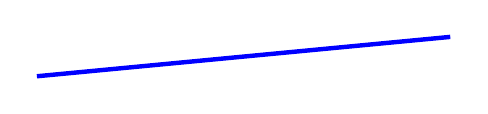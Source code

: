 \begin{tikzpicture}
\begin{pgfonlayer}{nodelayer}
		\node [style=none] (0) at (-2.25, 4) {};
		\node [style=none] (1) at (3, 4.5) {};
	\end{pgfonlayer}
	\begin{pgfonlayer}{edgelayer}
		% \draw (0.center) to (1.center);
        \draw [blue, ultra thick] (0.center) to (1.center);
	\end{pgfonlayer}


\end{tikzpicture}
